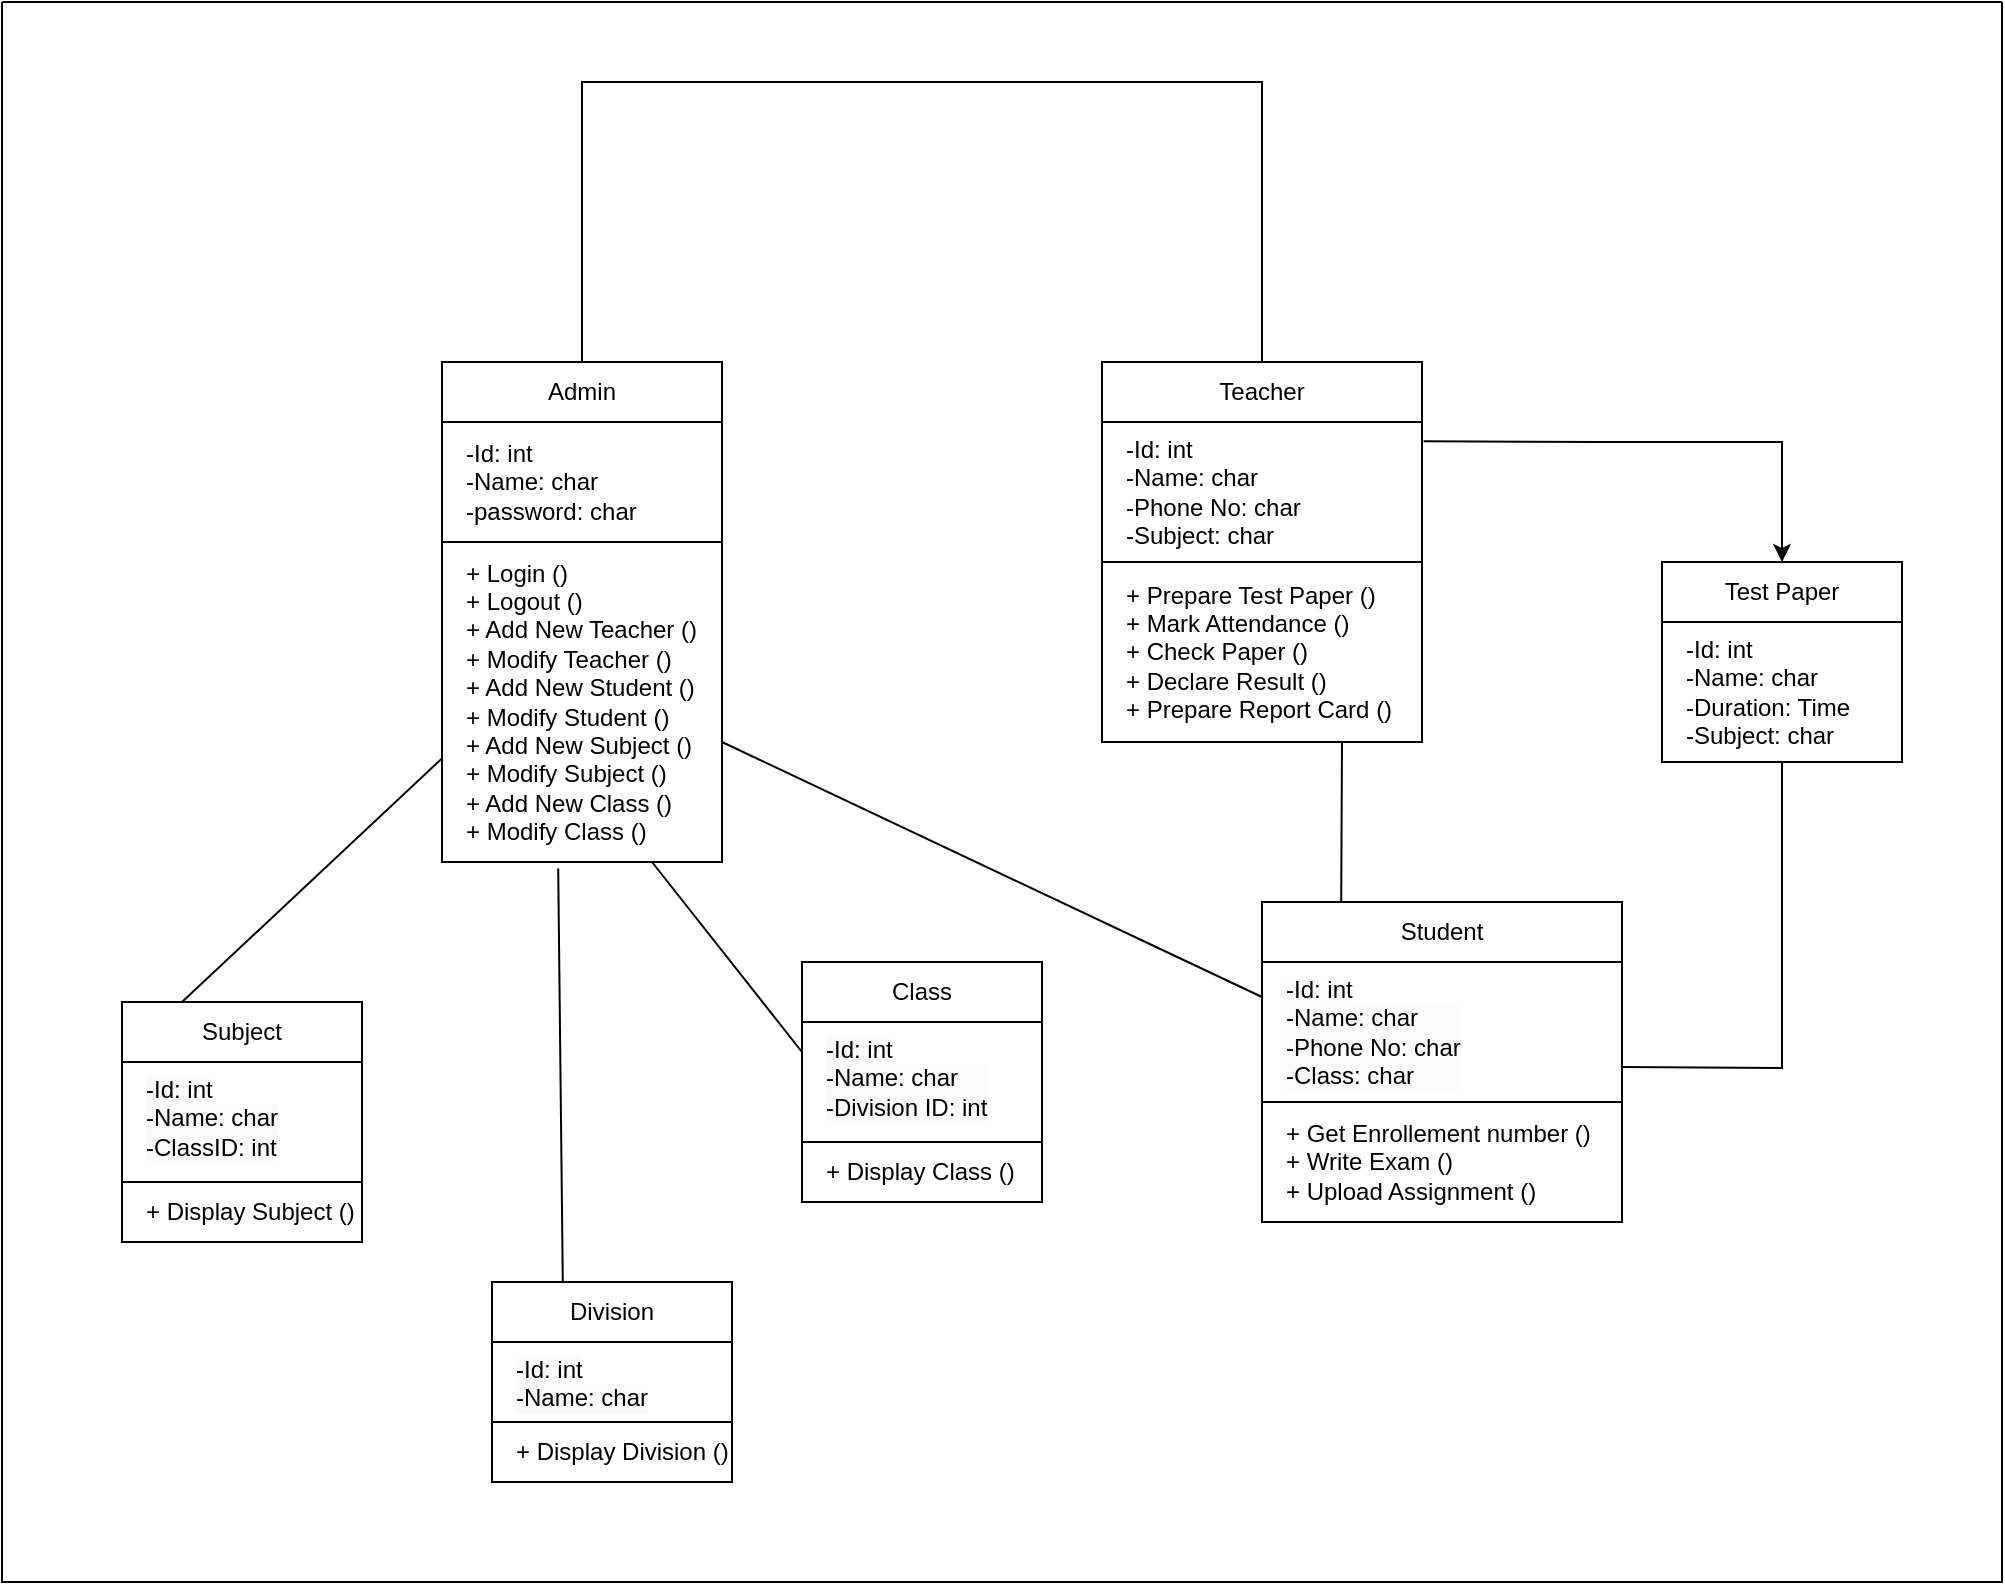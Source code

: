 <mxfile version="24.7.14">
  <diagram name="Page-1" id="NadFvdaQnZn98KXYc_No">
    <mxGraphModel dx="3195" dy="1013" grid="1" gridSize="10" guides="1" tooltips="1" connect="1" arrows="1" fold="1" page="1" pageScale="1" pageWidth="850" pageHeight="1100" math="0" shadow="0">
      <root>
        <mxCell id="0" />
        <mxCell id="1" parent="0" />
        <mxCell id="vROLt3bXNG_nlEDYn_nC-15" value="" style="group" vertex="1" connectable="0" parent="1">
          <mxGeometry x="-20" y="300" width="180" height="250" as="geometry" />
        </mxCell>
        <mxCell id="vROLt3bXNG_nlEDYn_nC-2" value="Admin" style="rounded=0;whiteSpace=wrap;html=1;" vertex="1" parent="vROLt3bXNG_nlEDYn_nC-15">
          <mxGeometry width="140" height="30" as="geometry" />
        </mxCell>
        <mxCell id="vROLt3bXNG_nlEDYn_nC-3" value="" style="rounded=0;whiteSpace=wrap;html=1;" vertex="1" parent="vROLt3bXNG_nlEDYn_nC-15">
          <mxGeometry y="30" width="140" height="60" as="geometry" />
        </mxCell>
        <mxCell id="vROLt3bXNG_nlEDYn_nC-5" value="-Id: int&lt;div&gt;-Name: char&lt;/div&gt;&lt;div style=&quot;&quot;&gt;-password: char&lt;/div&gt;" style="text;strokeColor=none;align=left;fillColor=none;html=1;verticalAlign=middle;whiteSpace=wrap;rounded=0;" vertex="1" parent="vROLt3bXNG_nlEDYn_nC-15">
          <mxGeometry x="10" y="45" width="140" height="30" as="geometry" />
        </mxCell>
        <mxCell id="vROLt3bXNG_nlEDYn_nC-6" value="" style="rounded=0;whiteSpace=wrap;html=1;" vertex="1" parent="vROLt3bXNG_nlEDYn_nC-15">
          <mxGeometry y="90" width="140" height="160" as="geometry" />
        </mxCell>
        <mxCell id="vROLt3bXNG_nlEDYn_nC-7" value="+ Login ()&lt;div&gt;+ Logout ()&lt;/div&gt;&lt;div&gt;+ Add New Teacher ()&lt;/div&gt;&lt;div&gt;+ Modify Teacher ()&lt;/div&gt;&lt;div&gt;+ Add New Student ()&lt;/div&gt;&lt;div&gt;+ Modify Student ()&lt;/div&gt;&lt;div&gt;+ Add New Subject ()&lt;/div&gt;&lt;div&gt;+ Modify Subject ()&lt;/div&gt;&lt;div&gt;+ Add New Class ()&lt;/div&gt;&lt;div&gt;+ Modify Class&lt;span style=&quot;background-color: initial;&quot;&gt;&amp;nbsp;()&lt;/span&gt;&lt;/div&gt;" style="text;strokeColor=none;align=left;fillColor=none;html=1;verticalAlign=middle;whiteSpace=wrap;rounded=0;" vertex="1" parent="vROLt3bXNG_nlEDYn_nC-15">
          <mxGeometry x="10" y="155" width="170" height="30" as="geometry" />
        </mxCell>
        <mxCell id="vROLt3bXNG_nlEDYn_nC-18" value="" style="group" vertex="1" connectable="0" parent="1">
          <mxGeometry x="310" y="300" width="200" height="190" as="geometry" />
        </mxCell>
        <mxCell id="vROLt3bXNG_nlEDYn_nC-10" value="" style="rounded=0;whiteSpace=wrap;html=1;" vertex="1" parent="vROLt3bXNG_nlEDYn_nC-18">
          <mxGeometry y="100" width="160" height="90" as="geometry" />
        </mxCell>
        <mxCell id="vROLt3bXNG_nlEDYn_nC-11" value="" style="rounded=0;whiteSpace=wrap;html=1;" vertex="1" parent="vROLt3bXNG_nlEDYn_nC-18">
          <mxGeometry y="30" width="160" height="70" as="geometry" />
        </mxCell>
        <mxCell id="vROLt3bXNG_nlEDYn_nC-12" value="Teacher" style="rounded=0;whiteSpace=wrap;html=1;" vertex="1" parent="vROLt3bXNG_nlEDYn_nC-18">
          <mxGeometry width="160" height="30" as="geometry" />
        </mxCell>
        <mxCell id="vROLt3bXNG_nlEDYn_nC-13" value="-Id: int&lt;div&gt;-Name: char&lt;/div&gt;&lt;div&gt;-Phone No: char&lt;/div&gt;&lt;div&gt;-Subject: char&lt;/div&gt;" style="text;strokeColor=none;align=left;fillColor=none;html=1;verticalAlign=middle;whiteSpace=wrap;rounded=0;" vertex="1" parent="vROLt3bXNG_nlEDYn_nC-18">
          <mxGeometry x="10" y="50" width="160" height="30" as="geometry" />
        </mxCell>
        <mxCell id="vROLt3bXNG_nlEDYn_nC-14" value="+ Prepare Test Paper ()&lt;div&gt;+ Mark Attendance ()&lt;/div&gt;&lt;div&gt;+ Check Paper ()&lt;/div&gt;&lt;div&gt;+ Declare Result ()&lt;/div&gt;&lt;div&gt;+ Prepare Report Card ()&lt;/div&gt;" style="text;strokeColor=none;align=left;fillColor=none;html=1;verticalAlign=middle;whiteSpace=wrap;rounded=0;" vertex="1" parent="vROLt3bXNG_nlEDYn_nC-18">
          <mxGeometry x="10" y="130" width="190" height="30" as="geometry" />
        </mxCell>
        <mxCell id="vROLt3bXNG_nlEDYn_nC-22" value="" style="group" vertex="1" connectable="0" parent="1">
          <mxGeometry x="590" y="400" width="170" height="100" as="geometry" />
        </mxCell>
        <mxCell id="vROLt3bXNG_nlEDYn_nC-19" value="" style="rounded=0;whiteSpace=wrap;html=1;" vertex="1" parent="vROLt3bXNG_nlEDYn_nC-22">
          <mxGeometry y="30" width="120" height="70" as="geometry" />
        </mxCell>
        <mxCell id="vROLt3bXNG_nlEDYn_nC-20" value="Test Paper" style="rounded=0;whiteSpace=wrap;html=1;" vertex="1" parent="vROLt3bXNG_nlEDYn_nC-22">
          <mxGeometry width="120" height="30" as="geometry" />
        </mxCell>
        <mxCell id="vROLt3bXNG_nlEDYn_nC-21" value="-Id: int&lt;div&gt;-Name: char&lt;/div&gt;&lt;div&gt;-Duration: Time&lt;/div&gt;&lt;div&gt;-Subject: char&lt;/div&gt;" style="text;strokeColor=none;align=left;fillColor=none;html=1;verticalAlign=middle;whiteSpace=wrap;rounded=0;" vertex="1" parent="vROLt3bXNG_nlEDYn_nC-22">
          <mxGeometry x="10" y="50" width="160" height="30" as="geometry" />
        </mxCell>
        <mxCell id="vROLt3bXNG_nlEDYn_nC-28" value="" style="group" vertex="1" connectable="0" parent="1">
          <mxGeometry x="390" y="570" width="180" height="160" as="geometry" />
        </mxCell>
        <mxCell id="vROLt3bXNG_nlEDYn_nC-23" value="Student" style="rounded=0;whiteSpace=wrap;html=1;" vertex="1" parent="vROLt3bXNG_nlEDYn_nC-28">
          <mxGeometry width="180" height="30" as="geometry" />
        </mxCell>
        <mxCell id="vROLt3bXNG_nlEDYn_nC-24" value="" style="rounded=0;whiteSpace=wrap;html=1;" vertex="1" parent="vROLt3bXNG_nlEDYn_nC-28">
          <mxGeometry y="100" width="180" height="60" as="geometry" />
        </mxCell>
        <mxCell id="vROLt3bXNG_nlEDYn_nC-25" value="" style="rounded=0;whiteSpace=wrap;html=1;" vertex="1" parent="vROLt3bXNG_nlEDYn_nC-28">
          <mxGeometry y="30" width="180" height="70" as="geometry" />
        </mxCell>
        <mxCell id="vROLt3bXNG_nlEDYn_nC-26" value="&lt;span style=&quot;color: rgb(0, 0, 0); font-family: Helvetica; font-size: 12px; font-style: normal; font-variant-ligatures: normal; font-variant-caps: normal; font-weight: 400; letter-spacing: normal; orphans: 2; text-align: left; text-indent: 0px; text-transform: none; widows: 2; word-spacing: 0px; -webkit-text-stroke-width: 0px; white-space: normal; background-color: rgb(251, 251, 251); text-decoration-thickness: initial; text-decoration-style: initial; text-decoration-color: initial; display: inline !important; float: none;&quot;&gt;-Id: int&lt;/span&gt;&lt;div style=&quot;forced-color-adjust: none; color: rgb(0, 0, 0); font-family: Helvetica; font-size: 12px; font-style: normal; font-variant-ligatures: normal; font-variant-caps: normal; font-weight: 400; letter-spacing: normal; orphans: 2; text-align: left; text-indent: 0px; text-transform: none; widows: 2; word-spacing: 0px; -webkit-text-stroke-width: 0px; white-space: normal; background-color: rgb(251, 251, 251); text-decoration-thickness: initial; text-decoration-style: initial; text-decoration-color: initial;&quot;&gt;-Name: char&lt;/div&gt;&lt;div style=&quot;forced-color-adjust: none; color: rgb(0, 0, 0); font-family: Helvetica; font-size: 12px; font-style: normal; font-variant-ligatures: normal; font-variant-caps: normal; font-weight: 400; letter-spacing: normal; orphans: 2; text-align: left; text-indent: 0px; text-transform: none; widows: 2; word-spacing: 0px; -webkit-text-stroke-width: 0px; white-space: normal; background-color: rgb(251, 251, 251); text-decoration-thickness: initial; text-decoration-style: initial; text-decoration-color: initial;&quot;&gt;-Phone No: char&lt;/div&gt;&lt;div style=&quot;forced-color-adjust: none; color: rgb(0, 0, 0); font-family: Helvetica; font-size: 12px; font-style: normal; font-variant-ligatures: normal; font-variant-caps: normal; font-weight: 400; letter-spacing: normal; orphans: 2; text-align: left; text-indent: 0px; text-transform: none; widows: 2; word-spacing: 0px; -webkit-text-stroke-width: 0px; white-space: normal; background-color: rgb(251, 251, 251); text-decoration-thickness: initial; text-decoration-style: initial; text-decoration-color: initial;&quot;&gt;-Class: char&lt;/div&gt;" style="text;whiteSpace=wrap;html=1;" vertex="1" parent="vROLt3bXNG_nlEDYn_nC-28">
          <mxGeometry x="10" y="30" width="120" height="70" as="geometry" />
        </mxCell>
        <mxCell id="vROLt3bXNG_nlEDYn_nC-27" value="+ Get Enrollement number ()&lt;div&gt;+ Write Exam ()&lt;/div&gt;&lt;div&gt;+ Upload Assignment ()&lt;/div&gt;" style="text;strokeColor=none;align=left;fillColor=none;html=1;verticalAlign=middle;whiteSpace=wrap;rounded=0;" vertex="1" parent="vROLt3bXNG_nlEDYn_nC-28">
          <mxGeometry x="10" y="115" width="160" height="30" as="geometry" />
        </mxCell>
        <mxCell id="vROLt3bXNG_nlEDYn_nC-35" value="" style="group" vertex="1" connectable="0" parent="1">
          <mxGeometry x="-180" y="620" width="130" height="120" as="geometry" />
        </mxCell>
        <mxCell id="vROLt3bXNG_nlEDYn_nC-29" value="" style="rounded=0;whiteSpace=wrap;html=1;" vertex="1" parent="vROLt3bXNG_nlEDYn_nC-35">
          <mxGeometry y="90" width="120" height="30" as="geometry" />
        </mxCell>
        <mxCell id="vROLt3bXNG_nlEDYn_nC-30" value="" style="rounded=0;whiteSpace=wrap;html=1;" vertex="1" parent="vROLt3bXNG_nlEDYn_nC-35">
          <mxGeometry y="30" width="120" height="60" as="geometry" />
        </mxCell>
        <mxCell id="vROLt3bXNG_nlEDYn_nC-31" value="Subject" style="rounded=0;whiteSpace=wrap;html=1;" vertex="1" parent="vROLt3bXNG_nlEDYn_nC-35">
          <mxGeometry width="120" height="30" as="geometry" />
        </mxCell>
        <mxCell id="vROLt3bXNG_nlEDYn_nC-33" value="&lt;span style=&quot;color: rgb(0, 0, 0); font-family: Helvetica; font-size: 12px; font-style: normal; font-variant-ligatures: normal; font-variant-caps: normal; font-weight: 400; letter-spacing: normal; orphans: 2; text-align: left; text-indent: 0px; text-transform: none; widows: 2; word-spacing: 0px; -webkit-text-stroke-width: 0px; white-space: normal; background-color: rgb(251, 251, 251); text-decoration-thickness: initial; text-decoration-style: initial; text-decoration-color: initial; display: inline !important; float: none;&quot;&gt;-Id: int&lt;/span&gt;&lt;div style=&quot;forced-color-adjust: none; color: rgb(0, 0, 0); font-family: Helvetica; font-size: 12px; font-style: normal; font-variant-ligatures: normal; font-variant-caps: normal; font-weight: 400; letter-spacing: normal; orphans: 2; text-align: left; text-indent: 0px; text-transform: none; widows: 2; word-spacing: 0px; -webkit-text-stroke-width: 0px; white-space: normal; background-color: rgb(251, 251, 251); text-decoration-thickness: initial; text-decoration-style: initial; text-decoration-color: initial;&quot;&gt;-Name: char&lt;/div&gt;&lt;div style=&quot;forced-color-adjust: none; color: rgb(0, 0, 0); font-family: Helvetica; font-size: 12px; font-style: normal; font-variant-ligatures: normal; font-variant-caps: normal; font-weight: 400; letter-spacing: normal; orphans: 2; text-align: left; text-indent: 0px; text-transform: none; widows: 2; word-spacing: 0px; -webkit-text-stroke-width: 0px; white-space: normal; background-color: rgb(251, 251, 251); text-decoration-thickness: initial; text-decoration-style: initial; text-decoration-color: initial;&quot;&gt;-ClassID: int&lt;/div&gt;" style="text;whiteSpace=wrap;html=1;" vertex="1" parent="vROLt3bXNG_nlEDYn_nC-35">
          <mxGeometry x="10" y="30" width="120" height="60" as="geometry" />
        </mxCell>
        <mxCell id="vROLt3bXNG_nlEDYn_nC-34" value="+ Display Subject ()" style="text;strokeColor=none;align=left;fillColor=none;html=1;verticalAlign=middle;whiteSpace=wrap;rounded=0;" vertex="1" parent="vROLt3bXNG_nlEDYn_nC-35">
          <mxGeometry x="10" y="90" width="120" height="30" as="geometry" />
        </mxCell>
        <mxCell id="vROLt3bXNG_nlEDYn_nC-36" value="" style="group" vertex="1" connectable="0" parent="1">
          <mxGeometry x="5" y="760" width="130" height="120" as="geometry" />
        </mxCell>
        <mxCell id="vROLt3bXNG_nlEDYn_nC-37" value="" style="rounded=0;whiteSpace=wrap;html=1;" vertex="1" parent="vROLt3bXNG_nlEDYn_nC-36">
          <mxGeometry y="70" width="120" height="30" as="geometry" />
        </mxCell>
        <mxCell id="vROLt3bXNG_nlEDYn_nC-38" value="" style="rounded=0;whiteSpace=wrap;html=1;" vertex="1" parent="vROLt3bXNG_nlEDYn_nC-36">
          <mxGeometry y="30" width="120" height="40" as="geometry" />
        </mxCell>
        <mxCell id="vROLt3bXNG_nlEDYn_nC-39" value="Division" style="rounded=0;whiteSpace=wrap;html=1;" vertex="1" parent="vROLt3bXNG_nlEDYn_nC-36">
          <mxGeometry width="120" height="30" as="geometry" />
        </mxCell>
        <mxCell id="vROLt3bXNG_nlEDYn_nC-40" value="&lt;span style=&quot;color: rgb(0, 0, 0); font-family: Helvetica; font-size: 12px; font-style: normal; font-variant-ligatures: normal; font-variant-caps: normal; font-weight: 400; letter-spacing: normal; orphans: 2; text-align: left; text-indent: 0px; text-transform: none; widows: 2; word-spacing: 0px; -webkit-text-stroke-width: 0px; white-space: normal; background-color: rgb(251, 251, 251); text-decoration-thickness: initial; text-decoration-style: initial; text-decoration-color: initial; display: inline !important; float: none;&quot;&gt;-Id: int&lt;/span&gt;&lt;div style=&quot;forced-color-adjust: none; color: rgb(0, 0, 0); font-family: Helvetica; font-size: 12px; font-style: normal; font-variant-ligatures: normal; font-variant-caps: normal; font-weight: 400; letter-spacing: normal; orphans: 2; text-align: left; text-indent: 0px; text-transform: none; widows: 2; word-spacing: 0px; -webkit-text-stroke-width: 0px; white-space: normal; background-color: rgb(251, 251, 251); text-decoration-thickness: initial; text-decoration-style: initial; text-decoration-color: initial;&quot;&gt;-Name: char&lt;/div&gt;" style="text;whiteSpace=wrap;html=1;" vertex="1" parent="vROLt3bXNG_nlEDYn_nC-36">
          <mxGeometry x="10" y="30" width="120" height="30" as="geometry" />
        </mxCell>
        <mxCell id="vROLt3bXNG_nlEDYn_nC-41" value="+ Display Division ()" style="text;strokeColor=none;align=left;fillColor=none;html=1;verticalAlign=middle;whiteSpace=wrap;rounded=0;" vertex="1" parent="vROLt3bXNG_nlEDYn_nC-36">
          <mxGeometry x="10" y="70" width="120" height="30" as="geometry" />
        </mxCell>
        <mxCell id="vROLt3bXNG_nlEDYn_nC-42" value="" style="group" vertex="1" connectable="0" parent="1">
          <mxGeometry x="160" y="600" width="130" height="120" as="geometry" />
        </mxCell>
        <mxCell id="vROLt3bXNG_nlEDYn_nC-43" value="" style="rounded=0;whiteSpace=wrap;html=1;" vertex="1" parent="vROLt3bXNG_nlEDYn_nC-42">
          <mxGeometry y="90" width="120" height="30" as="geometry" />
        </mxCell>
        <mxCell id="vROLt3bXNG_nlEDYn_nC-44" value="" style="rounded=0;whiteSpace=wrap;html=1;" vertex="1" parent="vROLt3bXNG_nlEDYn_nC-42">
          <mxGeometry y="30" width="120" height="60" as="geometry" />
        </mxCell>
        <mxCell id="vROLt3bXNG_nlEDYn_nC-45" value="Class" style="rounded=0;whiteSpace=wrap;html=1;" vertex="1" parent="vROLt3bXNG_nlEDYn_nC-42">
          <mxGeometry width="120" height="30" as="geometry" />
        </mxCell>
        <mxCell id="vROLt3bXNG_nlEDYn_nC-46" value="&lt;span style=&quot;color: rgb(0, 0, 0); font-family: Helvetica; font-size: 12px; font-style: normal; font-variant-ligatures: normal; font-variant-caps: normal; font-weight: 400; letter-spacing: normal; orphans: 2; text-align: left; text-indent: 0px; text-transform: none; widows: 2; word-spacing: 0px; -webkit-text-stroke-width: 0px; white-space: normal; background-color: rgb(251, 251, 251); text-decoration-thickness: initial; text-decoration-style: initial; text-decoration-color: initial; display: inline !important; float: none;&quot;&gt;-Id: int&lt;/span&gt;&lt;div style=&quot;forced-color-adjust: none; color: rgb(0, 0, 0); font-family: Helvetica; font-size: 12px; font-style: normal; font-variant-ligatures: normal; font-variant-caps: normal; font-weight: 400; letter-spacing: normal; orphans: 2; text-align: left; text-indent: 0px; text-transform: none; widows: 2; word-spacing: 0px; -webkit-text-stroke-width: 0px; white-space: normal; background-color: rgb(251, 251, 251); text-decoration-thickness: initial; text-decoration-style: initial; text-decoration-color: initial;&quot;&gt;-Name: char&lt;/div&gt;&lt;div style=&quot;forced-color-adjust: none; color: rgb(0, 0, 0); font-family: Helvetica; font-size: 12px; font-style: normal; font-variant-ligatures: normal; font-variant-caps: normal; font-weight: 400; letter-spacing: normal; orphans: 2; text-align: left; text-indent: 0px; text-transform: none; widows: 2; word-spacing: 0px; -webkit-text-stroke-width: 0px; white-space: normal; background-color: rgb(251, 251, 251); text-decoration-thickness: initial; text-decoration-style: initial; text-decoration-color: initial;&quot;&gt;-Division ID: int&lt;/div&gt;" style="text;whiteSpace=wrap;html=1;" vertex="1" parent="vROLt3bXNG_nlEDYn_nC-42">
          <mxGeometry x="10" y="30" width="120" height="60" as="geometry" />
        </mxCell>
        <mxCell id="vROLt3bXNG_nlEDYn_nC-47" value="+ Display Class ()" style="text;strokeColor=none;align=left;fillColor=none;html=1;verticalAlign=middle;whiteSpace=wrap;rounded=0;" vertex="1" parent="vROLt3bXNG_nlEDYn_nC-42">
          <mxGeometry x="10" y="90" width="120" height="30" as="geometry" />
        </mxCell>
        <mxCell id="vROLt3bXNG_nlEDYn_nC-55" value="" style="endArrow=none;html=1;rounded=0;exitX=0.5;exitY=0;exitDx=0;exitDy=0;entryX=0.5;entryY=0;entryDx=0;entryDy=0;" edge="1" parent="1" source="vROLt3bXNG_nlEDYn_nC-2" target="vROLt3bXNG_nlEDYn_nC-12">
          <mxGeometry width="50" height="50" relative="1" as="geometry">
            <mxPoint x="440" y="580" as="sourcePoint" />
            <mxPoint x="490" y="530" as="targetPoint" />
            <Array as="points">
              <mxPoint x="50" y="160" />
              <mxPoint x="220" y="160" />
              <mxPoint x="390" y="160" />
            </Array>
          </mxGeometry>
        </mxCell>
        <mxCell id="vROLt3bXNG_nlEDYn_nC-56" value="" style="endArrow=classic;html=1;rounded=0;exitX=1.005;exitY=0.138;exitDx=0;exitDy=0;entryX=0.5;entryY=0;entryDx=0;entryDy=0;exitPerimeter=0;" edge="1" parent="1" source="vROLt3bXNG_nlEDYn_nC-11" target="vROLt3bXNG_nlEDYn_nC-20">
          <mxGeometry width="50" height="50" relative="1" as="geometry">
            <mxPoint x="440" y="580" as="sourcePoint" />
            <mxPoint x="490" y="530" as="targetPoint" />
            <Array as="points">
              <mxPoint x="560" y="340" />
              <mxPoint x="650" y="340" />
            </Array>
          </mxGeometry>
        </mxCell>
        <mxCell id="vROLt3bXNG_nlEDYn_nC-57" value="" style="endArrow=none;html=1;rounded=0;exitX=0.22;exitY=-0.01;exitDx=0;exitDy=0;entryX=0.75;entryY=1;entryDx=0;entryDy=0;exitPerimeter=0;" edge="1" parent="1" source="vROLt3bXNG_nlEDYn_nC-23" target="vROLt3bXNG_nlEDYn_nC-10">
          <mxGeometry width="50" height="50" relative="1" as="geometry">
            <mxPoint x="420" y="500" as="sourcePoint" />
            <mxPoint x="470" y="450" as="targetPoint" />
          </mxGeometry>
        </mxCell>
        <mxCell id="vROLt3bXNG_nlEDYn_nC-59" value="" style="endArrow=none;html=1;rounded=0;entryX=0.5;entryY=1;entryDx=0;entryDy=0;exitX=1;exitY=0.75;exitDx=0;exitDy=0;" edge="1" parent="1" source="vROLt3bXNG_nlEDYn_nC-25" target="vROLt3bXNG_nlEDYn_nC-19">
          <mxGeometry width="50" height="50" relative="1" as="geometry">
            <mxPoint x="410" y="470" as="sourcePoint" />
            <mxPoint x="460" y="420" as="targetPoint" />
            <Array as="points">
              <mxPoint x="650" y="653" />
            </Array>
          </mxGeometry>
        </mxCell>
        <mxCell id="vROLt3bXNG_nlEDYn_nC-60" value="" style="endArrow=none;html=1;rounded=0;entryX=0;entryY=0.25;entryDx=0;entryDy=0;" edge="1" parent="1" target="vROLt3bXNG_nlEDYn_nC-25">
          <mxGeometry width="50" height="50" relative="1" as="geometry">
            <mxPoint x="120" y="490" as="sourcePoint" />
            <mxPoint x="480" y="540" as="targetPoint" />
          </mxGeometry>
        </mxCell>
        <mxCell id="vROLt3bXNG_nlEDYn_nC-61" value="" style="endArrow=none;html=1;rounded=0;entryX=0.75;entryY=1;entryDx=0;entryDy=0;exitX=0;exitY=0.25;exitDx=0;exitDy=0;" edge="1" parent="1" source="vROLt3bXNG_nlEDYn_nC-44" target="vROLt3bXNG_nlEDYn_nC-6">
          <mxGeometry width="50" height="50" relative="1" as="geometry">
            <mxPoint x="430" y="590" as="sourcePoint" />
            <mxPoint x="480" y="540" as="targetPoint" />
          </mxGeometry>
        </mxCell>
        <mxCell id="vROLt3bXNG_nlEDYn_nC-62" value="" style="endArrow=none;html=1;rounded=0;entryX=0.415;entryY=1.02;entryDx=0;entryDy=0;entryPerimeter=0;exitX=0.295;exitY=0;exitDx=0;exitDy=0;exitPerimeter=0;" edge="1" parent="1" source="vROLt3bXNG_nlEDYn_nC-39" target="vROLt3bXNG_nlEDYn_nC-6">
          <mxGeometry width="50" height="50" relative="1" as="geometry">
            <mxPoint x="130" y="680" as="sourcePoint" />
            <mxPoint x="180" y="630" as="targetPoint" />
          </mxGeometry>
        </mxCell>
        <mxCell id="vROLt3bXNG_nlEDYn_nC-63" value="" style="endArrow=none;html=1;rounded=0;exitX=0.25;exitY=0;exitDx=0;exitDy=0;entryX=-0.001;entryY=0.677;entryDx=0;entryDy=0;entryPerimeter=0;" edge="1" parent="1" source="vROLt3bXNG_nlEDYn_nC-31" target="vROLt3bXNG_nlEDYn_nC-6">
          <mxGeometry width="50" height="50" relative="1" as="geometry">
            <mxPoint x="130" y="680" as="sourcePoint" />
            <mxPoint x="180" y="630" as="targetPoint" />
          </mxGeometry>
        </mxCell>
        <mxCell id="vROLt3bXNG_nlEDYn_nC-64" value="" style="swimlane;startSize=0;" vertex="1" parent="1">
          <mxGeometry x="-240" y="120" width="1000" height="790" as="geometry" />
        </mxCell>
      </root>
    </mxGraphModel>
  </diagram>
</mxfile>
